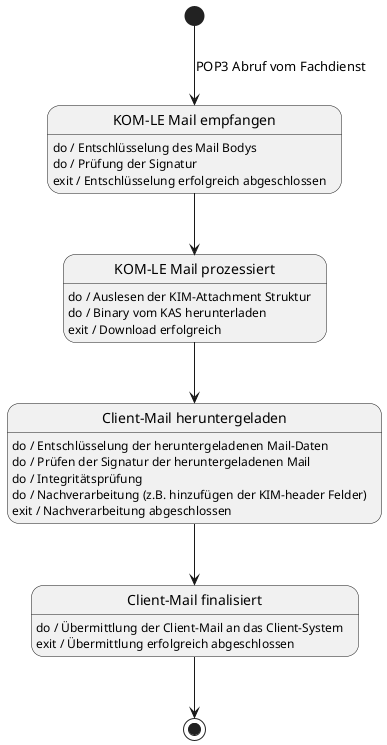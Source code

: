 @startuml
scale max 2048 width

state "KOM-LE Mail empfangen" as rkm
rkm: do / Entschlüsselung des Mail Bodys
rkm: do / Prüfung der Signatur
rkm: exit / Entschlüsselung erfolgreich abgeschlossen

state "KOM-LE Mail prozessiert" as dkm
dkm: do / Auslesen der KIM-Attachment Struktur
dkm: do / Binary vom KAS herunterladen
dkm: exit / Download erfolgreich

state "Client-Mail heruntergeladen" as kdcm
kdcm: do / Entschlüsselung der heruntergeladenen Mail-Daten
kdcm: do / Prüfen der Signatur der heruntergeladenen Mail
kdcm: do / Integritätsprüfung
kdcm: do / Nachverarbeitung (z.B. hinzufügen der KIM-header Felder)
kdcm: exit / Nachverarbeitung abgeschlossen

state "Client-Mail finalisiert" as cm
cm: do / Übermittlung der Client-Mail an das Client-System
cm: exit / Übermittlung erfolgreich abgeschlossen

[*] -d-> rkm : POP3 Abruf vom Fachdienst
rkm -d-> dkm
dkm -d-> kdcm
kdcm -d-> cm
cm -d-> [*]

@enduml
